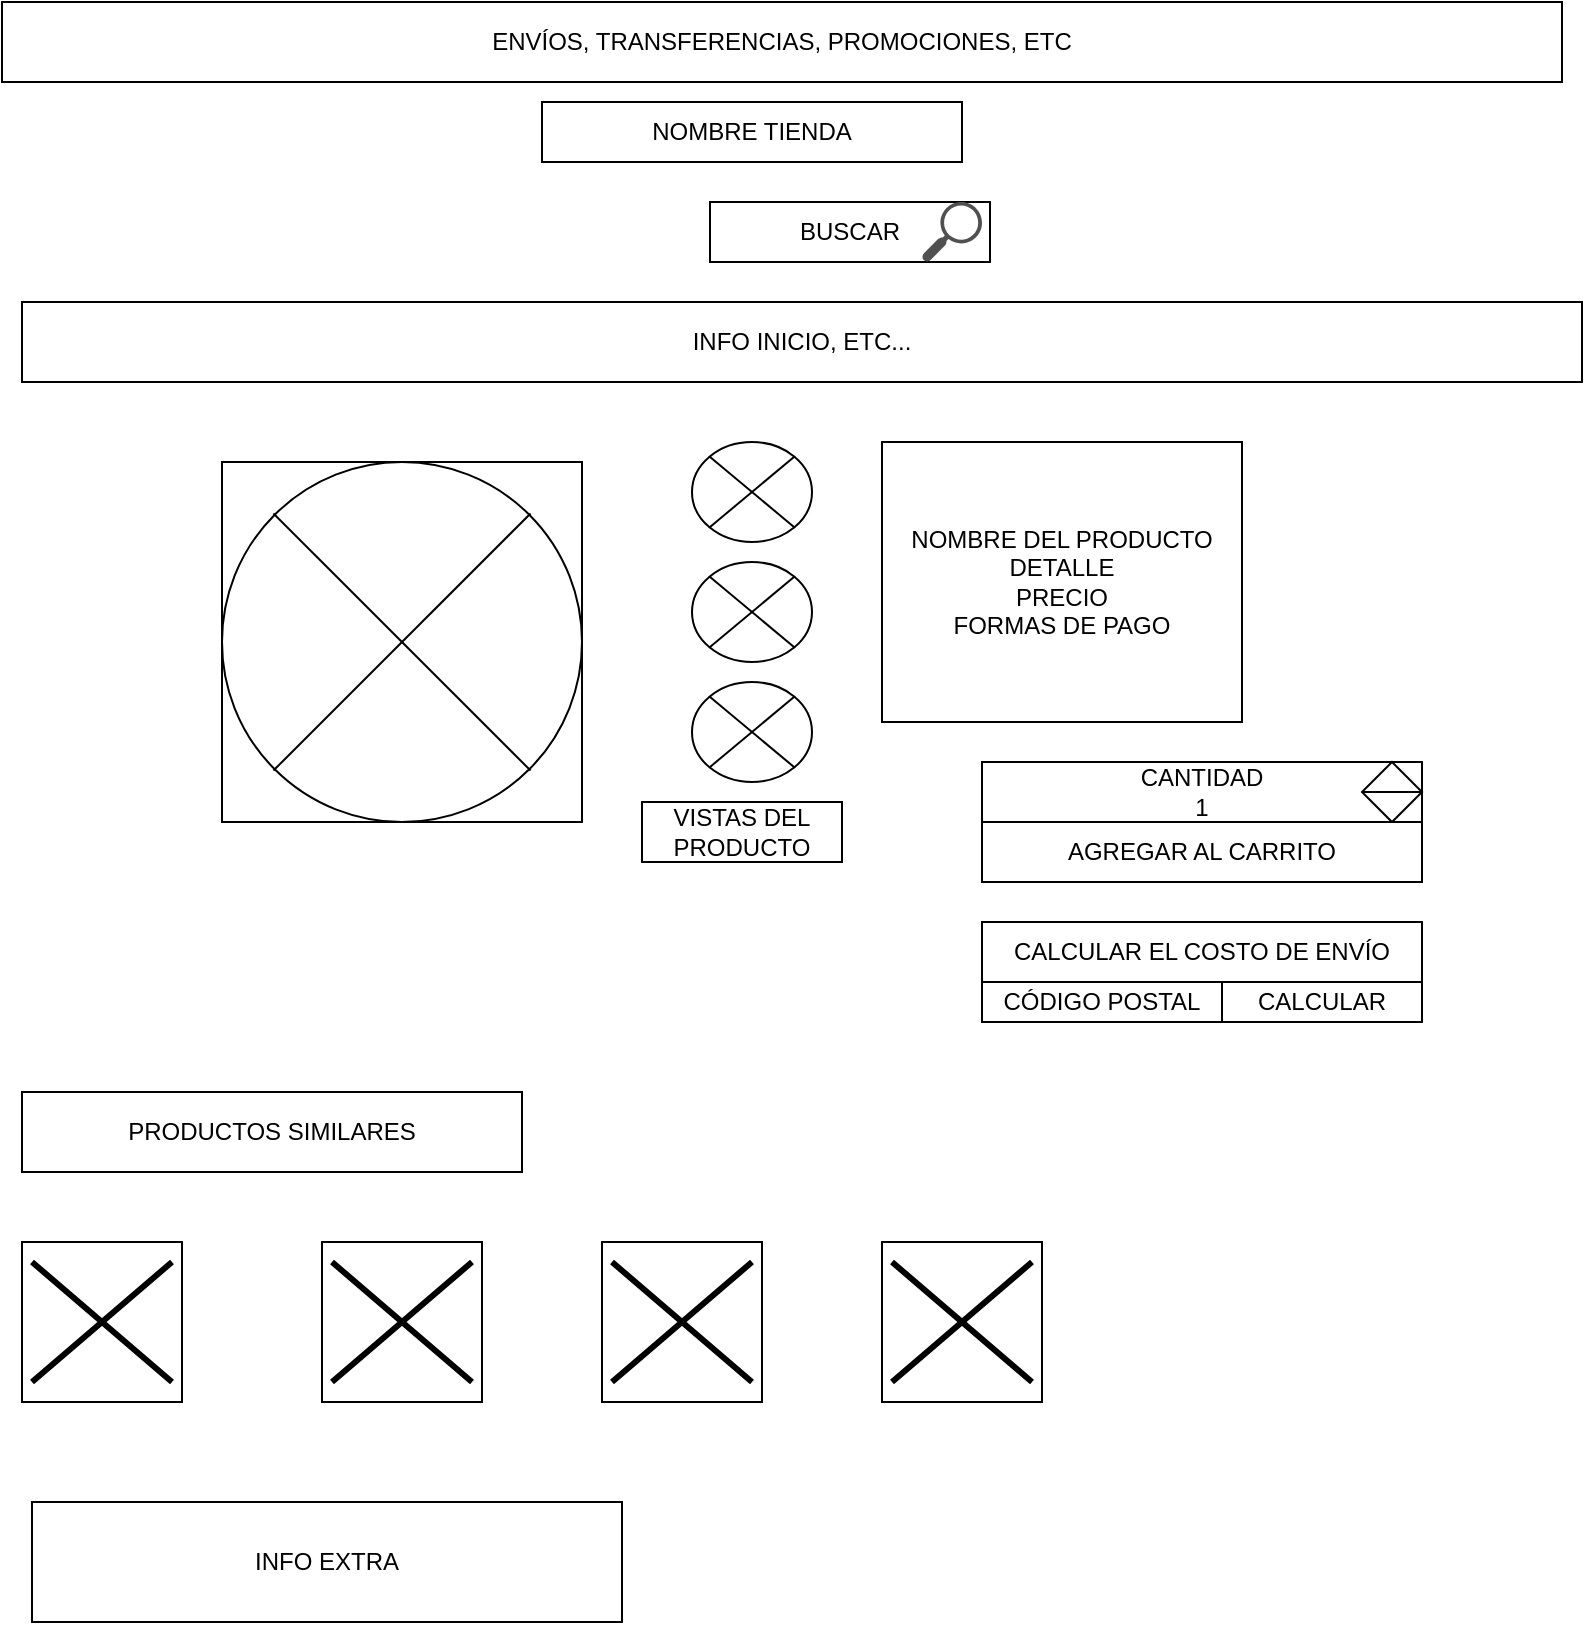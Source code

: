 <mxfile version="19.0.1" type="device"><diagram id="_u5SXI2tz_-3KTgSxPHG" name="Page-1"><mxGraphModel dx="1935" dy="482" grid="1" gridSize="10" guides="1" tooltips="1" connect="1" arrows="1" fold="1" page="1" pageScale="1" pageWidth="827" pageHeight="1169" math="0" shadow="0"><root><mxCell id="0"/><mxCell id="1" parent="0"/><mxCell id="fjG0vrFNNRkWCUfI32it-5" value="ENVÍOS, TRANSFERENCIAS, PROMOCIONES, ETC" style="rounded=0;whiteSpace=wrap;html=1;" vertex="1" parent="1"><mxGeometry x="-10" width="780" height="40" as="geometry"/></mxCell><mxCell id="fjG0vrFNNRkWCUfI32it-6" value="NOMBRE TIENDA" style="rounded=0;whiteSpace=wrap;html=1;" vertex="1" parent="1"><mxGeometry x="260" y="50" width="210" height="30" as="geometry"/></mxCell><mxCell id="fjG0vrFNNRkWCUfI32it-7" value="BUSCAR" style="rounded=0;whiteSpace=wrap;html=1;" vertex="1" parent="1"><mxGeometry x="344" y="100" width="140" height="30" as="geometry"/></mxCell><mxCell id="fjG0vrFNNRkWCUfI32it-9" value="" style="sketch=0;pointerEvents=1;shadow=0;dashed=0;html=1;strokeColor=none;fillColor=#505050;labelPosition=center;verticalLabelPosition=bottom;verticalAlign=top;outlineConnect=0;align=center;shape=mxgraph.office.concepts.search;" vertex="1" parent="1"><mxGeometry x="450" y="100" width="30" height="30" as="geometry"/></mxCell><mxCell id="fjG0vrFNNRkWCUfI32it-11" value="INFO INICIO, ETC..." style="rounded=0;whiteSpace=wrap;html=1;" vertex="1" parent="1"><mxGeometry y="150" width="780" height="40" as="geometry"/></mxCell><mxCell id="fjG0vrFNNRkWCUfI32it-20" value="" style="whiteSpace=wrap;html=1;aspect=fixed;" vertex="1" parent="1"><mxGeometry x="100" y="230" width="180" height="180" as="geometry"/></mxCell><mxCell id="fjG0vrFNNRkWCUfI32it-23" value="" style="verticalLabelPosition=bottom;verticalAlign=top;html=1;shape=mxgraph.flowchart.or;" vertex="1" parent="1"><mxGeometry x="100" y="230" width="180" height="180" as="geometry"/></mxCell><mxCell id="fjG0vrFNNRkWCUfI32it-24" value="" style="verticalLabelPosition=bottom;verticalAlign=top;html=1;shape=mxgraph.flowchart.or;" vertex="1" parent="1"><mxGeometry x="335" y="220" width="60" height="50" as="geometry"/></mxCell><mxCell id="fjG0vrFNNRkWCUfI32it-25" value="" style="verticalLabelPosition=bottom;verticalAlign=top;html=1;shape=mxgraph.flowchart.or;" vertex="1" parent="1"><mxGeometry x="335" y="280" width="60" height="50" as="geometry"/></mxCell><mxCell id="fjG0vrFNNRkWCUfI32it-26" value="" style="verticalLabelPosition=bottom;verticalAlign=top;html=1;shape=mxgraph.flowchart.or;" vertex="1" parent="1"><mxGeometry x="335" y="340" width="60" height="50" as="geometry"/></mxCell><mxCell id="fjG0vrFNNRkWCUfI32it-28" value="VISTAS DEL PRODUCTO" style="rounded=0;whiteSpace=wrap;html=1;" vertex="1" parent="1"><mxGeometry x="310" y="400" width="100" height="30" as="geometry"/></mxCell><mxCell id="fjG0vrFNNRkWCUfI32it-30" value="NOMBRE DEL PRODUCTO&lt;br&gt;DETALLE&lt;br&gt;PRECIO&lt;br&gt;FORMAS DE PAGO" style="rounded=0;whiteSpace=wrap;html=1;" vertex="1" parent="1"><mxGeometry x="430" y="220" width="180" height="140" as="geometry"/></mxCell><mxCell id="fjG0vrFNNRkWCUfI32it-31" value="CANTIDAD&lt;br&gt;1" style="rounded=0;whiteSpace=wrap;html=1;" vertex="1" parent="1"><mxGeometry x="480" y="380" width="220" height="30" as="geometry"/></mxCell><mxCell id="fjG0vrFNNRkWCUfI32it-32" value="" style="shape=sortShape;perimeter=rhombusPerimeter;whiteSpace=wrap;html=1;" vertex="1" parent="1"><mxGeometry x="670" y="380" width="30" height="30" as="geometry"/></mxCell><mxCell id="fjG0vrFNNRkWCUfI32it-33" value="AGREGAR AL CARRITO" style="rounded=0;whiteSpace=wrap;html=1;" vertex="1" parent="1"><mxGeometry x="480" y="410" width="220" height="30" as="geometry"/></mxCell><mxCell id="fjG0vrFNNRkWCUfI32it-34" value="CALCULAR EL COSTO DE ENVÍO" style="rounded=0;whiteSpace=wrap;html=1;" vertex="1" parent="1"><mxGeometry x="480" y="460" width="220" height="30" as="geometry"/></mxCell><mxCell id="fjG0vrFNNRkWCUfI32it-35" value="CÓDIGO POSTAL" style="rounded=0;whiteSpace=wrap;html=1;" vertex="1" parent="1"><mxGeometry x="480" y="490" width="120" height="20" as="geometry"/></mxCell><mxCell id="fjG0vrFNNRkWCUfI32it-36" value="CALCULAR" style="rounded=0;whiteSpace=wrap;html=1;" vertex="1" parent="1"><mxGeometry x="600" y="490" width="100" height="20" as="geometry"/></mxCell><mxCell id="fjG0vrFNNRkWCUfI32it-37" value="PRODUCTOS SIMILARES" style="rounded=0;whiteSpace=wrap;html=1;" vertex="1" parent="1"><mxGeometry y="545" width="250" height="40" as="geometry"/></mxCell><mxCell id="fjG0vrFNNRkWCUfI32it-38" value="" style="whiteSpace=wrap;html=1;aspect=fixed;" vertex="1" parent="1"><mxGeometry y="620" width="80" height="80" as="geometry"/></mxCell><mxCell id="fjG0vrFNNRkWCUfI32it-39" value="" style="whiteSpace=wrap;html=1;aspect=fixed;" vertex="1" parent="1"><mxGeometry x="150" y="620" width="80" height="80" as="geometry"/></mxCell><mxCell id="fjG0vrFNNRkWCUfI32it-40" value="" style="whiteSpace=wrap;html=1;aspect=fixed;" vertex="1" parent="1"><mxGeometry x="290" y="620" width="80" height="80" as="geometry"/></mxCell><mxCell id="fjG0vrFNNRkWCUfI32it-41" value="" style="whiteSpace=wrap;html=1;aspect=fixed;" vertex="1" parent="1"><mxGeometry x="430" y="620" width="80" height="80" as="geometry"/></mxCell><mxCell id="fjG0vrFNNRkWCUfI32it-42" value="" style="shape=umlDestroy;whiteSpace=wrap;html=1;strokeWidth=3;" vertex="1" parent="1"><mxGeometry x="5" y="630" width="70" height="60" as="geometry"/></mxCell><mxCell id="fjG0vrFNNRkWCUfI32it-44" value="" style="shape=umlDestroy;whiteSpace=wrap;html=1;strokeWidth=3;" vertex="1" parent="1"><mxGeometry x="155" y="630" width="70" height="60" as="geometry"/></mxCell><mxCell id="fjG0vrFNNRkWCUfI32it-45" value="" style="shape=umlDestroy;whiteSpace=wrap;html=1;strokeWidth=3;" vertex="1" parent="1"><mxGeometry x="295" y="630" width="70" height="60" as="geometry"/></mxCell><mxCell id="fjG0vrFNNRkWCUfI32it-46" value="" style="shape=umlDestroy;whiteSpace=wrap;html=1;strokeWidth=3;" vertex="1" parent="1"><mxGeometry x="435" y="630" width="70" height="60" as="geometry"/></mxCell><mxCell id="fjG0vrFNNRkWCUfI32it-48" value="INFO EXTRA" style="rounded=0;whiteSpace=wrap;html=1;" vertex="1" parent="1"><mxGeometry x="5" y="750" width="295" height="60" as="geometry"/></mxCell></root></mxGraphModel></diagram></mxfile>